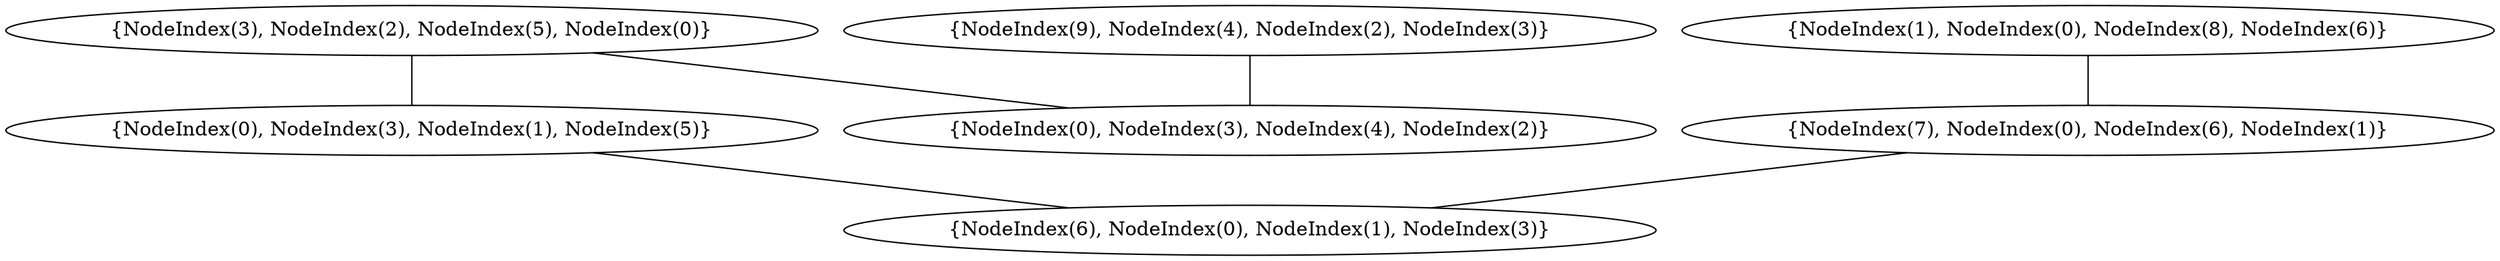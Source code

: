 graph {
    0 [ label = "{NodeIndex(0), NodeIndex(3), NodeIndex(4), NodeIndex(2)}" ]
    1 [ label = "{NodeIndex(6), NodeIndex(0), NodeIndex(1), NodeIndex(3)}" ]
    2 [ label = "{NodeIndex(7), NodeIndex(0), NodeIndex(6), NodeIndex(1)}" ]
    3 [ label = "{NodeIndex(1), NodeIndex(0), NodeIndex(8), NodeIndex(6)}" ]
    4 [ label = "{NodeIndex(0), NodeIndex(3), NodeIndex(1), NodeIndex(5)}" ]
    5 [ label = "{NodeIndex(3), NodeIndex(2), NodeIndex(5), NodeIndex(0)}" ]
    6 [ label = "{NodeIndex(9), NodeIndex(4), NodeIndex(2), NodeIndex(3)}" ]
    2 -- 1 [ ]
    3 -- 2 [ ]
    6 -- 0 [ ]
    5 -- 4 [ ]
    5 -- 0 [ ]
    4 -- 1 [ ]
}
